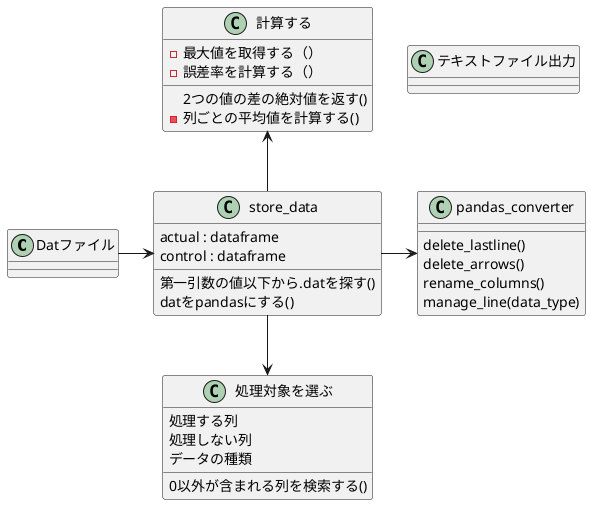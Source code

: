 @startuml sequence

Datファイル -> store_data

store_data -right-> pandas_converter
store_data -down-> 処理対象を選ぶ
store_data -up-> 計算する

class Datファイル

class store_data{
    actual : dataframe
    control : dataframe
    第一引数の値以下から.datを探す()
    datをpandasにする()
}

class pandas_converter{
    delete_lastline()
    delete_arrows()
    rename_columns()
    manage_line(data_type)
}

class 処理対象を選ぶ{
    処理する列
    処理しない列
    データの種類
    0以外が含まれる列を検索する()
}

class 計算する{
    2つの値の差の絶対値を返す()
    - 列ごとの平均値を計算する()
    - 最大値を取得する（）
    - 誤差率を計算する（）
}

class テキストファイル出力{
}

@enduml